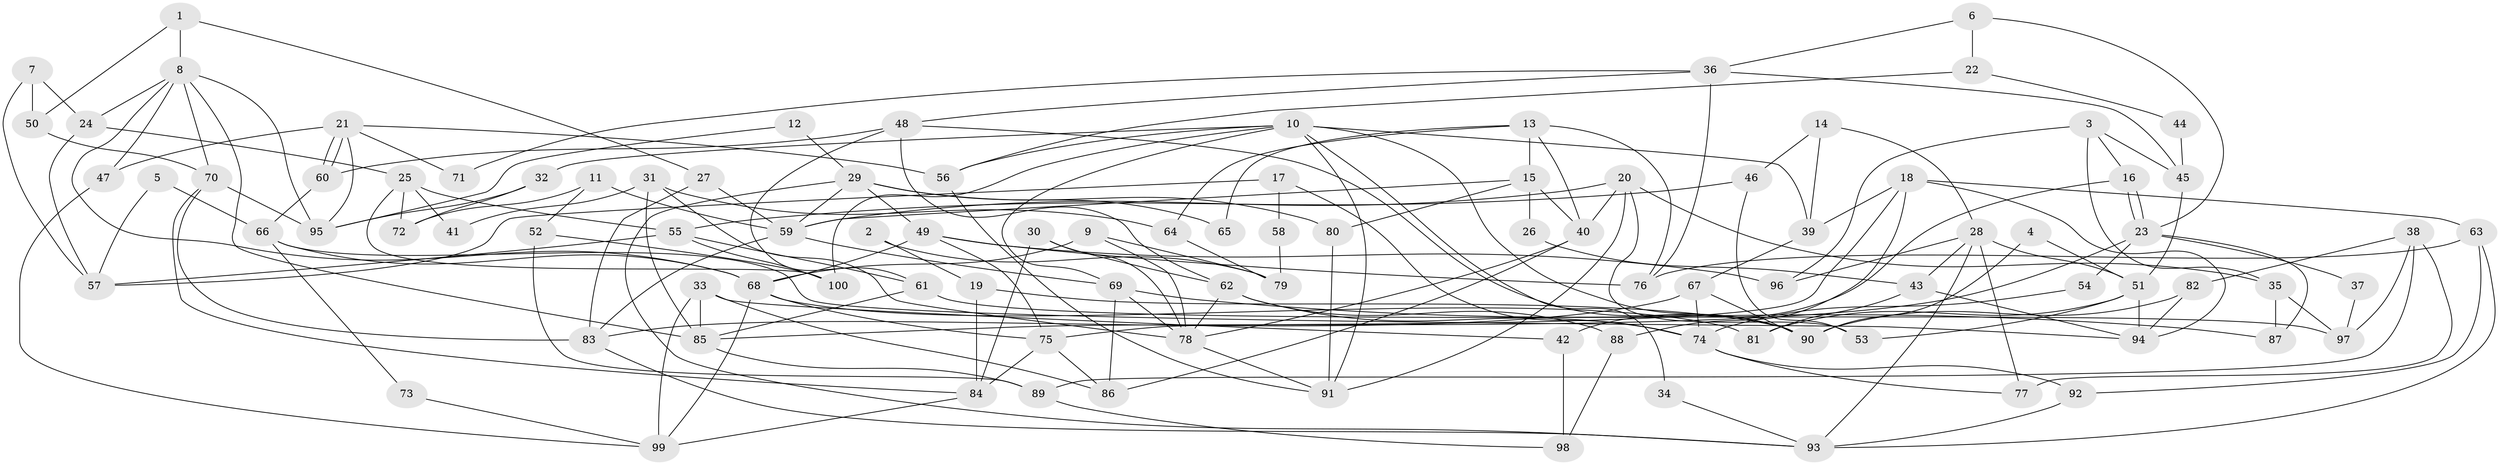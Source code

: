 // Generated by graph-tools (version 1.1) at 2025/11/02/27/25 16:11:21]
// undirected, 100 vertices, 200 edges
graph export_dot {
graph [start="1"]
  node [color=gray90,style=filled];
  1;
  2;
  3;
  4;
  5;
  6;
  7;
  8;
  9;
  10;
  11;
  12;
  13;
  14;
  15;
  16;
  17;
  18;
  19;
  20;
  21;
  22;
  23;
  24;
  25;
  26;
  27;
  28;
  29;
  30;
  31;
  32;
  33;
  34;
  35;
  36;
  37;
  38;
  39;
  40;
  41;
  42;
  43;
  44;
  45;
  46;
  47;
  48;
  49;
  50;
  51;
  52;
  53;
  54;
  55;
  56;
  57;
  58;
  59;
  60;
  61;
  62;
  63;
  64;
  65;
  66;
  67;
  68;
  69;
  70;
  71;
  72;
  73;
  74;
  75;
  76;
  77;
  78;
  79;
  80;
  81;
  82;
  83;
  84;
  85;
  86;
  87;
  88;
  89;
  90;
  91;
  92;
  93;
  94;
  95;
  96;
  97;
  98;
  99;
  100;
  1 -- 27;
  1 -- 8;
  1 -- 50;
  2 -- 19;
  2 -- 79;
  3 -- 16;
  3 -- 96;
  3 -- 35;
  3 -- 45;
  4 -- 90;
  4 -- 51;
  5 -- 66;
  5 -- 57;
  6 -- 23;
  6 -- 36;
  6 -- 22;
  7 -- 50;
  7 -- 24;
  7 -- 57;
  8 -- 68;
  8 -- 47;
  8 -- 24;
  8 -- 70;
  8 -- 85;
  8 -- 95;
  9 -- 68;
  9 -- 78;
  9 -- 79;
  10 -- 32;
  10 -- 91;
  10 -- 34;
  10 -- 39;
  10 -- 56;
  10 -- 69;
  10 -- 90;
  10 -- 100;
  11 -- 52;
  11 -- 59;
  11 -- 72;
  12 -- 95;
  12 -- 29;
  13 -- 15;
  13 -- 40;
  13 -- 64;
  13 -- 65;
  13 -- 76;
  14 -- 39;
  14 -- 28;
  14 -- 46;
  15 -- 59;
  15 -- 80;
  15 -- 26;
  15 -- 40;
  16 -- 42;
  16 -- 23;
  16 -- 23;
  17 -- 57;
  17 -- 74;
  17 -- 58;
  18 -- 75;
  18 -- 39;
  18 -- 63;
  18 -- 88;
  18 -- 94;
  19 -- 90;
  19 -- 84;
  20 -- 40;
  20 -- 35;
  20 -- 53;
  20 -- 59;
  20 -- 91;
  21 -- 60;
  21 -- 60;
  21 -- 56;
  21 -- 47;
  21 -- 71;
  21 -- 95;
  22 -- 56;
  22 -- 44;
  23 -- 85;
  23 -- 37;
  23 -- 54;
  23 -- 87;
  24 -- 25;
  24 -- 57;
  25 -- 100;
  25 -- 55;
  25 -- 41;
  25 -- 72;
  26 -- 43;
  27 -- 59;
  27 -- 83;
  28 -- 93;
  28 -- 43;
  28 -- 51;
  28 -- 77;
  28 -- 96;
  29 -- 49;
  29 -- 59;
  29 -- 65;
  29 -- 80;
  29 -- 93;
  30 -- 84;
  30 -- 78;
  30 -- 62;
  31 -- 78;
  31 -- 85;
  31 -- 41;
  31 -- 64;
  32 -- 72;
  32 -- 95;
  33 -- 85;
  33 -- 99;
  33 -- 42;
  33 -- 86;
  34 -- 93;
  35 -- 87;
  35 -- 97;
  36 -- 48;
  36 -- 76;
  36 -- 45;
  36 -- 71;
  37 -- 97;
  38 -- 82;
  38 -- 77;
  38 -- 89;
  38 -- 97;
  39 -- 67;
  40 -- 86;
  40 -- 78;
  42 -- 98;
  43 -- 94;
  43 -- 81;
  44 -- 45;
  45 -- 51;
  46 -- 53;
  46 -- 55;
  47 -- 99;
  48 -- 62;
  48 -- 61;
  48 -- 60;
  48 -- 90;
  49 -- 76;
  49 -- 75;
  49 -- 68;
  49 -- 96;
  50 -- 70;
  51 -- 53;
  51 -- 81;
  51 -- 94;
  52 -- 89;
  52 -- 100;
  54 -- 74;
  55 -- 57;
  55 -- 61;
  55 -- 100;
  56 -- 91;
  58 -- 79;
  59 -- 83;
  59 -- 69;
  60 -- 66;
  61 -- 97;
  61 -- 85;
  62 -- 78;
  62 -- 74;
  62 -- 88;
  63 -- 93;
  63 -- 76;
  63 -- 92;
  64 -- 79;
  66 -- 94;
  66 -- 68;
  66 -- 73;
  67 -- 90;
  67 -- 74;
  67 -- 83;
  68 -- 75;
  68 -- 81;
  68 -- 99;
  69 -- 78;
  69 -- 86;
  69 -- 87;
  70 -- 95;
  70 -- 83;
  70 -- 84;
  73 -- 99;
  74 -- 92;
  74 -- 77;
  75 -- 86;
  75 -- 84;
  78 -- 91;
  80 -- 91;
  82 -- 90;
  82 -- 94;
  83 -- 93;
  84 -- 99;
  85 -- 89;
  88 -- 98;
  89 -- 98;
  92 -- 93;
}
